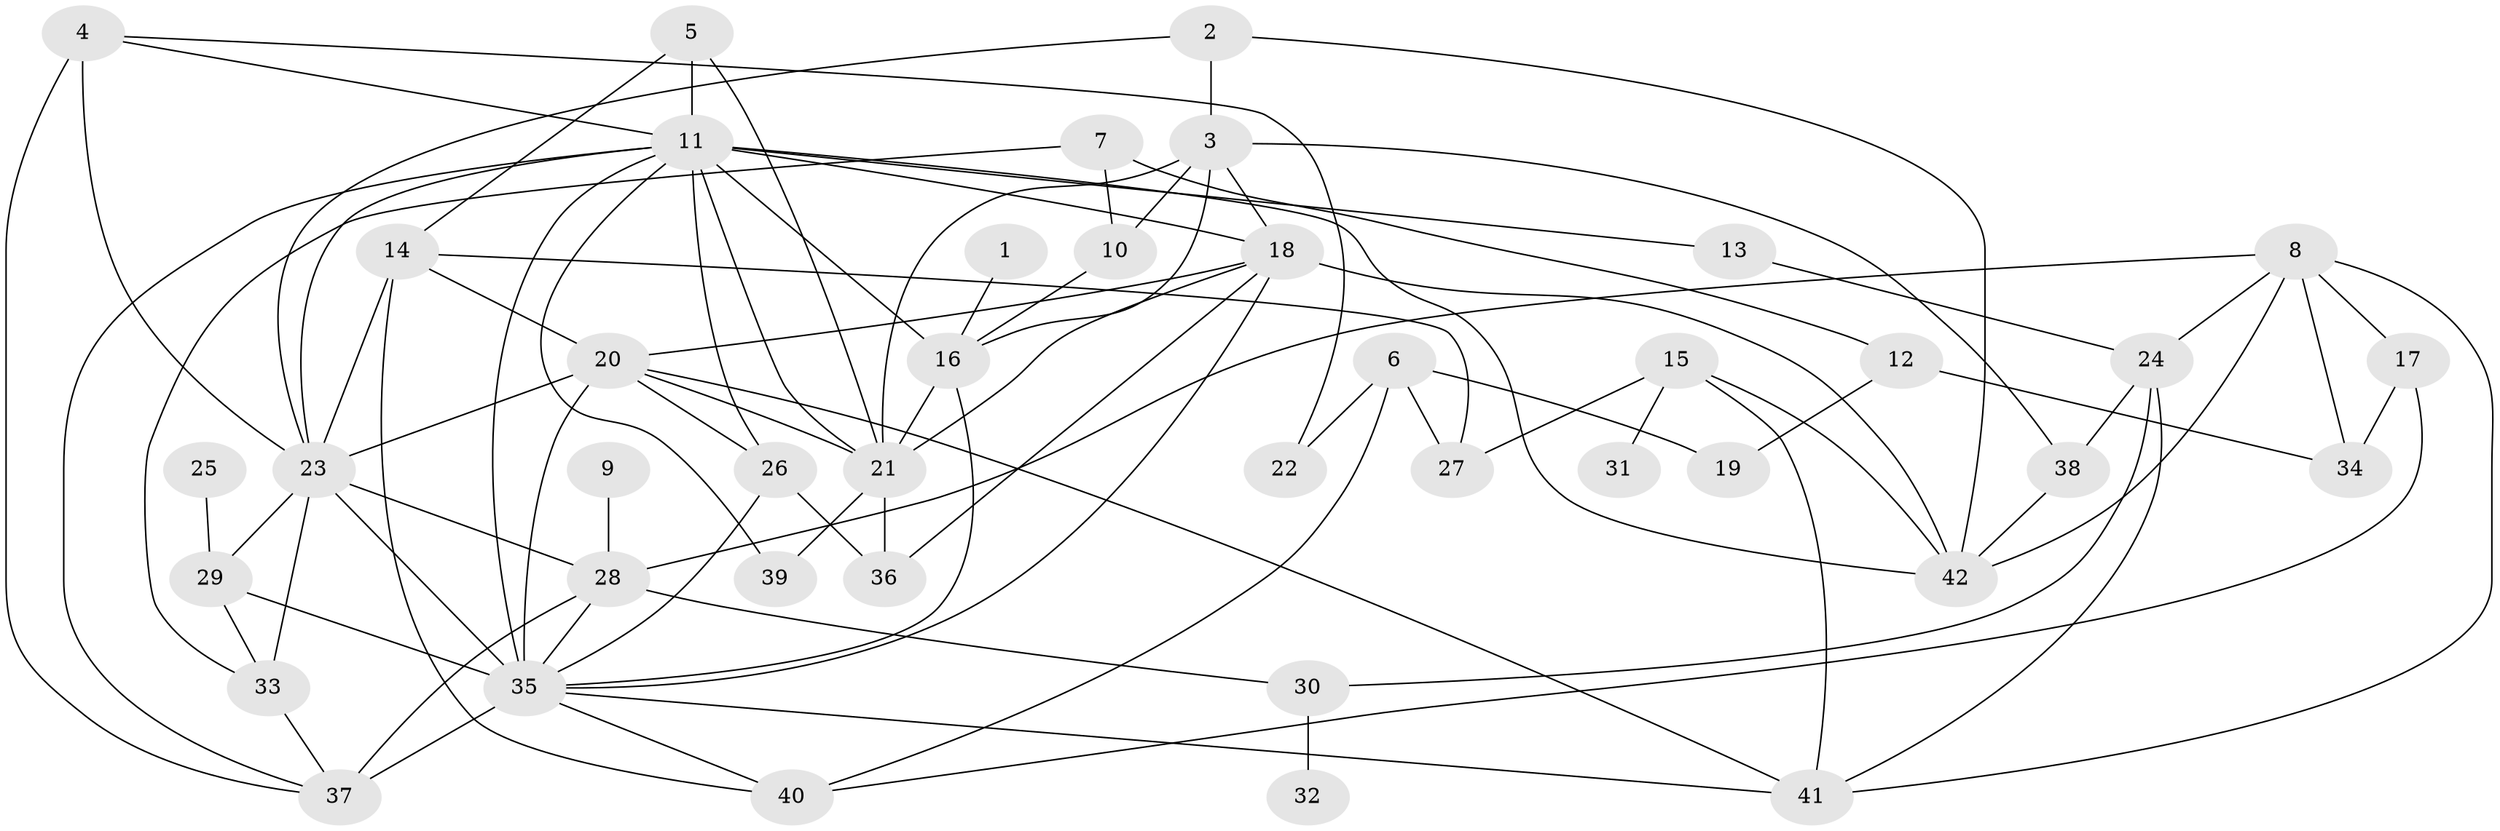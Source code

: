// original degree distribution, {4: 0.1223021582733813, 9: 0.007194244604316547, 7: 0.02158273381294964, 5: 0.10071942446043165, 6: 0.014388489208633094, 3: 0.26618705035971224, 10: 0.007194244604316547, 2: 0.18705035971223022, 1: 0.26618705035971224, 8: 0.007194244604316547}
// Generated by graph-tools (version 1.1) at 2025/36/03/04/25 23:36:09]
// undirected, 42 vertices, 89 edges
graph export_dot {
  node [color=gray90,style=filled];
  1;
  2;
  3;
  4;
  5;
  6;
  7;
  8;
  9;
  10;
  11;
  12;
  13;
  14;
  15;
  16;
  17;
  18;
  19;
  20;
  21;
  22;
  23;
  24;
  25;
  26;
  27;
  28;
  29;
  30;
  31;
  32;
  33;
  34;
  35;
  36;
  37;
  38;
  39;
  40;
  41;
  42;
  1 -- 16 [weight=1.0];
  2 -- 3 [weight=1.0];
  2 -- 23 [weight=1.0];
  2 -- 42 [weight=1.0];
  3 -- 10 [weight=1.0];
  3 -- 16 [weight=1.0];
  3 -- 18 [weight=1.0];
  3 -- 21 [weight=1.0];
  3 -- 38 [weight=1.0];
  4 -- 11 [weight=1.0];
  4 -- 22 [weight=1.0];
  4 -- 23 [weight=2.0];
  4 -- 37 [weight=1.0];
  5 -- 11 [weight=1.0];
  5 -- 14 [weight=2.0];
  5 -- 21 [weight=2.0];
  6 -- 19 [weight=1.0];
  6 -- 22 [weight=1.0];
  6 -- 27 [weight=1.0];
  6 -- 40 [weight=1.0];
  7 -- 10 [weight=1.0];
  7 -- 12 [weight=1.0];
  7 -- 33 [weight=1.0];
  8 -- 17 [weight=1.0];
  8 -- 24 [weight=1.0];
  8 -- 28 [weight=1.0];
  8 -- 34 [weight=1.0];
  8 -- 41 [weight=1.0];
  8 -- 42 [weight=1.0];
  9 -- 28 [weight=1.0];
  10 -- 16 [weight=1.0];
  11 -- 13 [weight=1.0];
  11 -- 16 [weight=1.0];
  11 -- 18 [weight=1.0];
  11 -- 21 [weight=2.0];
  11 -- 23 [weight=1.0];
  11 -- 26 [weight=2.0];
  11 -- 35 [weight=2.0];
  11 -- 37 [weight=1.0];
  11 -- 39 [weight=1.0];
  11 -- 42 [weight=1.0];
  12 -- 19 [weight=1.0];
  12 -- 34 [weight=1.0];
  13 -- 24 [weight=1.0];
  14 -- 20 [weight=1.0];
  14 -- 23 [weight=1.0];
  14 -- 27 [weight=1.0];
  14 -- 40 [weight=1.0];
  15 -- 27 [weight=1.0];
  15 -- 31 [weight=1.0];
  15 -- 41 [weight=1.0];
  15 -- 42 [weight=1.0];
  16 -- 21 [weight=1.0];
  16 -- 35 [weight=1.0];
  17 -- 34 [weight=1.0];
  17 -- 40 [weight=1.0];
  18 -- 20 [weight=1.0];
  18 -- 21 [weight=1.0];
  18 -- 35 [weight=1.0];
  18 -- 36 [weight=2.0];
  18 -- 42 [weight=1.0];
  20 -- 21 [weight=1.0];
  20 -- 23 [weight=2.0];
  20 -- 26 [weight=1.0];
  20 -- 35 [weight=2.0];
  20 -- 41 [weight=1.0];
  21 -- 36 [weight=1.0];
  21 -- 39 [weight=2.0];
  23 -- 28 [weight=1.0];
  23 -- 29 [weight=1.0];
  23 -- 33 [weight=2.0];
  23 -- 35 [weight=1.0];
  24 -- 30 [weight=1.0];
  24 -- 38 [weight=1.0];
  24 -- 41 [weight=1.0];
  25 -- 29 [weight=1.0];
  26 -- 35 [weight=1.0];
  26 -- 36 [weight=1.0];
  28 -- 30 [weight=1.0];
  28 -- 35 [weight=1.0];
  28 -- 37 [weight=2.0];
  29 -- 33 [weight=1.0];
  29 -- 35 [weight=1.0];
  30 -- 32 [weight=1.0];
  33 -- 37 [weight=1.0];
  35 -- 37 [weight=1.0];
  35 -- 40 [weight=1.0];
  35 -- 41 [weight=1.0];
  38 -- 42 [weight=1.0];
}
